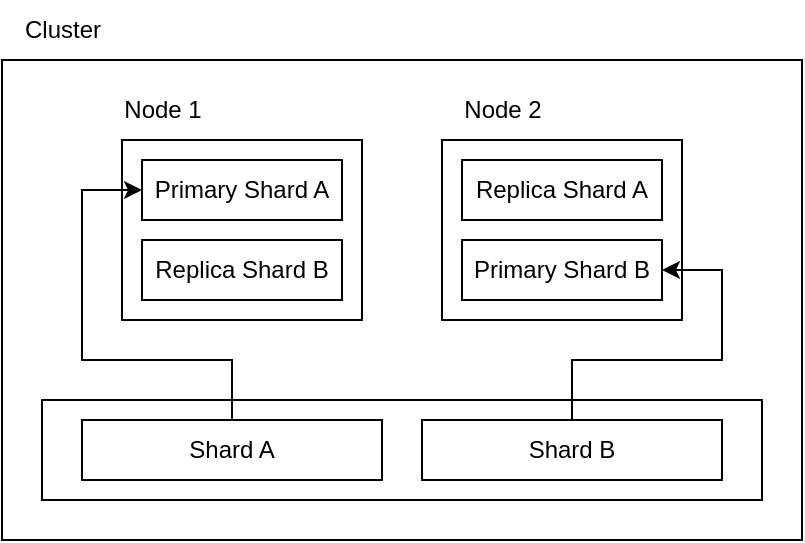 <mxfile version="21.6.5" type="github">
  <diagram name="Page-1" id="5HQ0XRLaqg44d9xyagqh">
    <mxGraphModel dx="1215" dy="697" grid="1" gridSize="10" guides="1" tooltips="1" connect="1" arrows="1" fold="1" page="1" pageScale="1" pageWidth="850" pageHeight="1100" background="none" math="0" shadow="0">
      <root>
        <mxCell id="0" />
        <mxCell id="1" parent="0" />
        <mxCell id="6sjZy6x-_zXDmj_1aldC-1" value="" style="rounded=0;whiteSpace=wrap;html=1;" parent="1" vertex="1">
          <mxGeometry x="40" y="80" width="400" height="240" as="geometry" />
        </mxCell>
        <mxCell id="6sjZy6x-_zXDmj_1aldC-2" value="Cluster" style="text;html=1;align=center;verticalAlign=middle;resizable=0;points=[];autosize=1;strokeColor=none;fillColor=none;" parent="1" vertex="1">
          <mxGeometry x="40" y="50" width="60" height="30" as="geometry" />
        </mxCell>
        <mxCell id="6sjZy6x-_zXDmj_1aldC-4" value="" style="rounded=0;whiteSpace=wrap;html=1;" parent="1" vertex="1">
          <mxGeometry x="100" y="120" width="120" height="90" as="geometry" />
        </mxCell>
        <mxCell id="6sjZy6x-_zXDmj_1aldC-5" value="Node 1" style="text;html=1;align=center;verticalAlign=middle;resizable=0;points=[];autosize=1;strokeColor=none;fillColor=none;" parent="1" vertex="1">
          <mxGeometry x="90" y="90" width="60" height="30" as="geometry" />
        </mxCell>
        <mxCell id="6sjZy6x-_zXDmj_1aldC-6" value="&lt;div&gt;Primary Shard A&lt;/div&gt;" style="rounded=0;whiteSpace=wrap;html=1;" parent="1" vertex="1">
          <mxGeometry x="110" y="130" width="100" height="30" as="geometry" />
        </mxCell>
        <mxCell id="6sjZy6x-_zXDmj_1aldC-7" value="Replica Shard B" style="rounded=0;whiteSpace=wrap;html=1;" parent="1" vertex="1">
          <mxGeometry x="110" y="170" width="100" height="30" as="geometry" />
        </mxCell>
        <mxCell id="6sjZy6x-_zXDmj_1aldC-8" value="" style="rounded=0;whiteSpace=wrap;html=1;" parent="1" vertex="1">
          <mxGeometry x="260" y="120" width="120" height="90" as="geometry" />
        </mxCell>
        <mxCell id="6sjZy6x-_zXDmj_1aldC-9" value="Node 2" style="text;html=1;align=center;verticalAlign=middle;resizable=0;points=[];autosize=1;strokeColor=none;fillColor=none;" parent="1" vertex="1">
          <mxGeometry x="260" y="90" width="60" height="30" as="geometry" />
        </mxCell>
        <mxCell id="6sjZy6x-_zXDmj_1aldC-10" value="&lt;div&gt;Replica Shard A&lt;/div&gt;" style="rounded=0;whiteSpace=wrap;html=1;" parent="1" vertex="1">
          <mxGeometry x="270" y="130" width="100" height="30" as="geometry" />
        </mxCell>
        <mxCell id="6sjZy6x-_zXDmj_1aldC-11" value="Primary Shard B" style="rounded=0;whiteSpace=wrap;html=1;" parent="1" vertex="1">
          <mxGeometry x="270" y="170" width="100" height="30" as="geometry" />
        </mxCell>
        <mxCell id="8BeYbarrgUiprwO6t633-2" value="" style="rounded=0;whiteSpace=wrap;html=1;" parent="1" vertex="1">
          <mxGeometry x="60" y="250" width="360" height="50" as="geometry" />
        </mxCell>
        <mxCell id="WyfjRgdqRt1PzKtzDUKM-1" value="Shard A" style="rounded=0;whiteSpace=wrap;html=1;" vertex="1" parent="1">
          <mxGeometry x="80" y="260" width="150" height="30" as="geometry" />
        </mxCell>
        <mxCell id="WyfjRgdqRt1PzKtzDUKM-3" style="edgeStyle=orthogonalEdgeStyle;rounded=0;orthogonalLoop=1;jettySize=auto;html=1;exitX=0.5;exitY=0;exitDx=0;exitDy=0;entryX=1;entryY=0.5;entryDx=0;entryDy=0;" edge="1" parent="1" source="WyfjRgdqRt1PzKtzDUKM-2" target="6sjZy6x-_zXDmj_1aldC-11">
          <mxGeometry relative="1" as="geometry">
            <Array as="points">
              <mxPoint x="325" y="230" />
              <mxPoint x="400" y="230" />
              <mxPoint x="400" y="185" />
            </Array>
          </mxGeometry>
        </mxCell>
        <mxCell id="WyfjRgdqRt1PzKtzDUKM-2" value="Shard B" style="rounded=0;whiteSpace=wrap;html=1;" vertex="1" parent="1">
          <mxGeometry x="250" y="260" width="150" height="30" as="geometry" />
        </mxCell>
        <mxCell id="8BeYbarrgUiprwO6t633-3" style="edgeStyle=orthogonalEdgeStyle;rounded=0;orthogonalLoop=1;jettySize=auto;html=1;exitX=0.5;exitY=0;exitDx=0;exitDy=0;entryX=0;entryY=0.5;entryDx=0;entryDy=0;" parent="1" source="WyfjRgdqRt1PzKtzDUKM-1" target="6sjZy6x-_zXDmj_1aldC-6" edge="1">
          <mxGeometry relative="1" as="geometry">
            <Array as="points">
              <mxPoint x="155" y="230" />
              <mxPoint x="80" y="230" />
              <mxPoint x="80" y="145" />
            </Array>
          </mxGeometry>
        </mxCell>
      </root>
    </mxGraphModel>
  </diagram>
</mxfile>
